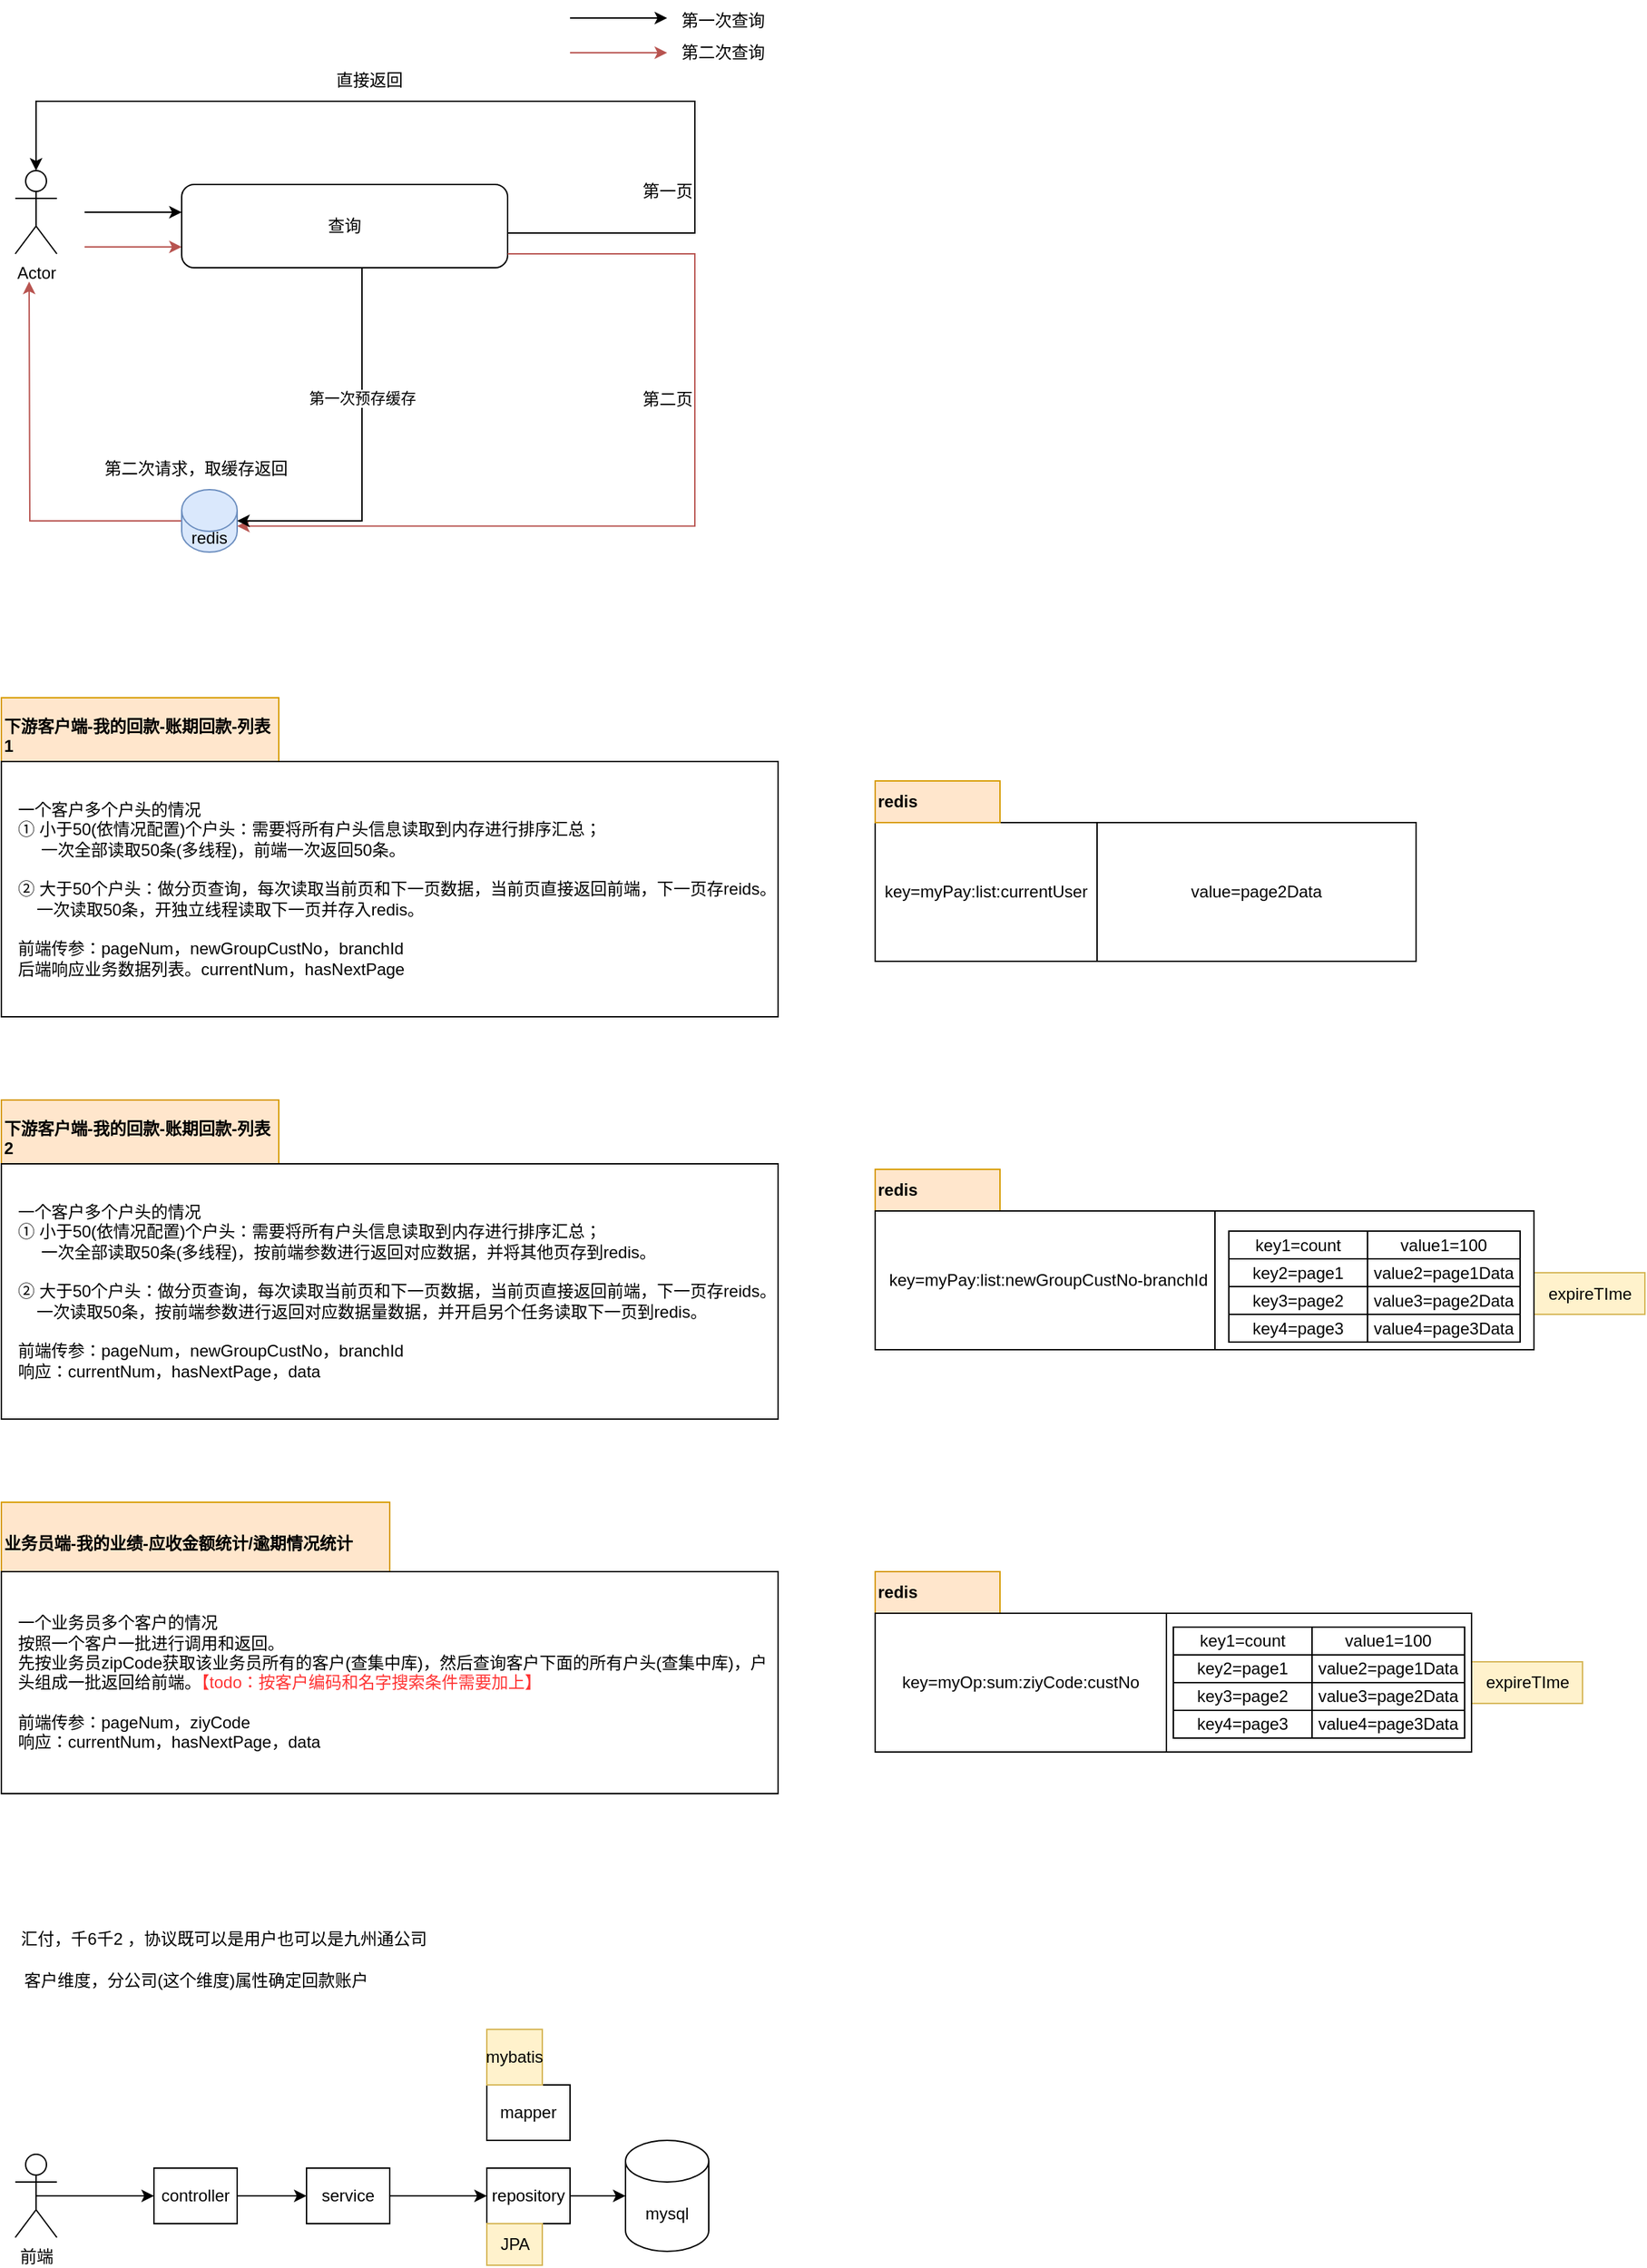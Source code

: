 <mxfile version="22.1.17" type="github">
  <diagram name="第 1 页" id="prlNxFJ4VGk4BH8smg3V">
    <mxGraphModel dx="1221" dy="618" grid="1" gridSize="10" guides="1" tooltips="1" connect="1" arrows="1" fold="1" page="1" pageScale="1" pageWidth="827" pageHeight="1169" math="0" shadow="0">
      <root>
        <mxCell id="0" />
        <mxCell id="1" parent="0" />
        <mxCell id="M1unlP2csWILqM62MqzR-1" value="expireTIme" style="text;html=1;align=center;verticalAlign=middle;resizable=0;points=[];autosize=1;strokeColor=#d6b656;fillColor=#fff2cc;" vertex="1" parent="1">
          <mxGeometry x="1125" y="1094.5" width="80" height="30" as="geometry" />
        </mxCell>
        <mxCell id="M1unlP2csWILqM62MqzR-2" value="expireTIme" style="text;html=1;align=center;verticalAlign=middle;resizable=0;points=[];autosize=1;strokeColor=#d6b656;fillColor=#fff2cc;" vertex="1" parent="1">
          <mxGeometry x="1080" y="1375" width="80" height="30" as="geometry" />
        </mxCell>
        <mxCell id="gqGO8S_ijtVeU8LpyEHo-77" value="&lt;b&gt;redis&lt;/b&gt;" style="rounded=0;whiteSpace=wrap;html=1;align=left;fillColor=#ffe6cc;strokeColor=#d79b00;" parent="1" vertex="1">
          <mxGeometry x="650" y="1310" width="90" height="30" as="geometry" />
        </mxCell>
        <mxCell id="gqGO8S_ijtVeU8LpyEHo-76" value="&lt;b&gt;redis&lt;/b&gt;" style="rounded=0;whiteSpace=wrap;html=1;align=left;fillColor=#ffe6cc;strokeColor=#d79b00;" parent="1" vertex="1">
          <mxGeometry x="650" y="1020" width="90" height="30" as="geometry" />
        </mxCell>
        <mxCell id="gqGO8S_ijtVeU8LpyEHo-1" value="Actor" style="shape=umlActor;verticalLabelPosition=bottom;verticalAlign=top;html=1;outlineConnect=0;" parent="1" vertex="1">
          <mxGeometry x="30" y="300" width="30" height="60" as="geometry" />
        </mxCell>
        <mxCell id="gqGO8S_ijtVeU8LpyEHo-2" value="" style="endArrow=classic;html=1;rounded=0;" parent="1" edge="1">
          <mxGeometry width="50" height="50" relative="1" as="geometry">
            <mxPoint x="80" y="330" as="sourcePoint" />
            <mxPoint x="150" y="330" as="targetPoint" />
          </mxGeometry>
        </mxCell>
        <mxCell id="gqGO8S_ijtVeU8LpyEHo-3" value="第一页" style="text;html=1;align=center;verticalAlign=middle;resizable=0;points=[];autosize=1;strokeColor=none;fillColor=none;" parent="1" vertex="1">
          <mxGeometry x="470" y="300" width="60" height="30" as="geometry" />
        </mxCell>
        <mxCell id="gqGO8S_ijtVeU8LpyEHo-4" style="edgeStyle=orthogonalEdgeStyle;rounded=0;orthogonalLoop=1;jettySize=auto;html=1;fillColor=#f8cecc;strokeColor=#b85450;" parent="1" source="gqGO8S_ijtVeU8LpyEHo-5" edge="1">
          <mxGeometry relative="1" as="geometry">
            <mxPoint x="40" y="380" as="targetPoint" />
          </mxGeometry>
        </mxCell>
        <mxCell id="gqGO8S_ijtVeU8LpyEHo-5" value="redis" style="shape=cylinder3;whiteSpace=wrap;html=1;boundedLbl=1;backgroundOutline=1;size=15;fillColor=#dae8fc;strokeColor=#6c8ebf;" parent="1" vertex="1">
          <mxGeometry x="150" y="530" width="40" height="45" as="geometry" />
        </mxCell>
        <mxCell id="gqGO8S_ijtVeU8LpyEHo-7" value="直接返回" style="text;html=1;align=center;verticalAlign=middle;resizable=0;points=[];autosize=1;strokeColor=none;fillColor=none;" parent="1" vertex="1">
          <mxGeometry x="250" y="220" width="70" height="30" as="geometry" />
        </mxCell>
        <mxCell id="gqGO8S_ijtVeU8LpyEHo-8" value="第二次请求，取缓存返回" style="text;html=1;align=center;verticalAlign=middle;resizable=0;points=[];autosize=1;strokeColor=none;fillColor=none;" parent="1" vertex="1">
          <mxGeometry x="80" y="500" width="160" height="30" as="geometry" />
        </mxCell>
        <mxCell id="gqGO8S_ijtVeU8LpyEHo-9" style="edgeStyle=orthogonalEdgeStyle;rounded=0;orthogonalLoop=1;jettySize=auto;html=1;fillColor=#f8cecc;strokeColor=#b85450;" parent="1" edge="1">
          <mxGeometry relative="1" as="geometry">
            <mxPoint x="80" y="355" as="sourcePoint" />
            <mxPoint x="150" y="355" as="targetPoint" />
            <Array as="points">
              <mxPoint x="90" y="355" />
              <mxPoint x="90" y="355" />
            </Array>
          </mxGeometry>
        </mxCell>
        <mxCell id="gqGO8S_ijtVeU8LpyEHo-10" value="查询" style="rounded=1;whiteSpace=wrap;html=1;" parent="1" vertex="1">
          <mxGeometry x="150" y="310" width="235" height="60" as="geometry" />
        </mxCell>
        <mxCell id="gqGO8S_ijtVeU8LpyEHo-11" style="edgeStyle=orthogonalEdgeStyle;rounded=0;orthogonalLoop=1;jettySize=auto;html=1;entryX=0.5;entryY=0;entryDx=0;entryDy=0;entryPerimeter=0;" parent="1" source="gqGO8S_ijtVeU8LpyEHo-10" target="gqGO8S_ijtVeU8LpyEHo-1" edge="1">
          <mxGeometry relative="1" as="geometry">
            <mxPoint x="520" y="300" as="targetPoint" />
            <Array as="points">
              <mxPoint x="520" y="345" />
              <mxPoint x="520" y="250" />
              <mxPoint x="45" y="250" />
            </Array>
          </mxGeometry>
        </mxCell>
        <mxCell id="gqGO8S_ijtVeU8LpyEHo-12" style="edgeStyle=orthogonalEdgeStyle;rounded=0;orthogonalLoop=1;jettySize=auto;html=1;entryX=1;entryY=0;entryDx=0;entryDy=26.25;entryPerimeter=0;fillColor=#f8cecc;strokeColor=#b85450;" parent="1" source="gqGO8S_ijtVeU8LpyEHo-10" target="gqGO8S_ijtVeU8LpyEHo-5" edge="1">
          <mxGeometry relative="1" as="geometry">
            <Array as="points">
              <mxPoint x="520" y="360" />
              <mxPoint x="520" y="556" />
            </Array>
          </mxGeometry>
        </mxCell>
        <mxCell id="gqGO8S_ijtVeU8LpyEHo-13" style="edgeStyle=orthogonalEdgeStyle;rounded=0;orthogonalLoop=1;jettySize=auto;html=1;entryX=1;entryY=0.5;entryDx=0;entryDy=0;entryPerimeter=0;" parent="1" source="gqGO8S_ijtVeU8LpyEHo-10" target="gqGO8S_ijtVeU8LpyEHo-5" edge="1">
          <mxGeometry relative="1" as="geometry">
            <Array as="points">
              <mxPoint x="280" y="553" />
            </Array>
          </mxGeometry>
        </mxCell>
        <mxCell id="gqGO8S_ijtVeU8LpyEHo-14" value="第一次预存缓存" style="edgeLabel;html=1;align=center;verticalAlign=middle;resizable=0;points=[];" parent="gqGO8S_ijtVeU8LpyEHo-13" vertex="1" connectable="0">
          <mxGeometry x="-0.312" relative="1" as="geometry">
            <mxPoint as="offset" />
          </mxGeometry>
        </mxCell>
        <mxCell id="gqGO8S_ijtVeU8LpyEHo-15" value="第二页" style="text;html=1;align=center;verticalAlign=middle;resizable=0;points=[];autosize=1;strokeColor=none;fillColor=none;" parent="1" vertex="1">
          <mxGeometry x="470" y="450" width="60" height="30" as="geometry" />
        </mxCell>
        <mxCell id="gqGO8S_ijtVeU8LpyEHo-16" value="" style="endArrow=classic;html=1;rounded=0;" parent="1" edge="1">
          <mxGeometry width="50" height="50" relative="1" as="geometry">
            <mxPoint x="430" y="190" as="sourcePoint" />
            <mxPoint x="500" y="190" as="targetPoint" />
          </mxGeometry>
        </mxCell>
        <mxCell id="gqGO8S_ijtVeU8LpyEHo-17" style="edgeStyle=orthogonalEdgeStyle;rounded=0;orthogonalLoop=1;jettySize=auto;html=1;fillColor=#f8cecc;strokeColor=#b85450;" parent="1" edge="1">
          <mxGeometry relative="1" as="geometry">
            <mxPoint x="440" y="215" as="sourcePoint" />
            <mxPoint x="500" y="215" as="targetPoint" />
            <Array as="points">
              <mxPoint x="430" y="215" />
              <mxPoint x="430" y="215" />
            </Array>
          </mxGeometry>
        </mxCell>
        <mxCell id="gqGO8S_ijtVeU8LpyEHo-18" value="第一次查询" style="text;html=1;align=center;verticalAlign=middle;resizable=0;points=[];autosize=1;strokeColor=none;fillColor=none;" parent="1" vertex="1">
          <mxGeometry x="500" y="177" width="80" height="30" as="geometry" />
        </mxCell>
        <mxCell id="gqGO8S_ijtVeU8LpyEHo-19" value="第二次查询" style="text;html=1;align=center;verticalAlign=middle;resizable=0;points=[];autosize=1;strokeColor=none;fillColor=none;" parent="1" vertex="1">
          <mxGeometry x="500" y="200" width="80" height="30" as="geometry" />
        </mxCell>
        <mxCell id="gqGO8S_ijtVeU8LpyEHo-25" value="" style="group" parent="1" vertex="1" connectable="0">
          <mxGeometry x="20" y="680" width="560" height="230" as="geometry" />
        </mxCell>
        <mxCell id="gqGO8S_ijtVeU8LpyEHo-26" value="" style="group" parent="gqGO8S_ijtVeU8LpyEHo-25" vertex="1" connectable="0">
          <mxGeometry width="560" height="230.0" as="geometry" />
        </mxCell>
        <mxCell id="gqGO8S_ijtVeU8LpyEHo-20" value="&lt;b&gt;下游客户端-我的回款-账期回款-列表1&lt;br&gt;&lt;/b&gt;&lt;br&gt;" style="text;html=1;strokeColor=#d79b00;fillColor=#ffe6cc;align=left;verticalAlign=middle;whiteSpace=wrap;rounded=0;" parent="gqGO8S_ijtVeU8LpyEHo-26" vertex="1">
          <mxGeometry width="200" height="69" as="geometry" />
        </mxCell>
        <mxCell id="gqGO8S_ijtVeU8LpyEHo-23" value="" style="rounded=0;whiteSpace=wrap;html=1;" parent="gqGO8S_ijtVeU8LpyEHo-26" vertex="1">
          <mxGeometry y="46" width="560" height="184" as="geometry" />
        </mxCell>
        <mxCell id="gqGO8S_ijtVeU8LpyEHo-27" value="一个客户多个户头的情况&lt;br&gt;① 小于50(依情况配置)个户头：需要将所有户头信息读取到内存进行排序汇总；&lt;br&gt;&amp;nbsp; &amp;nbsp; &amp;nbsp;一次全部读取50条(多线程)，前端一次返回50条。&lt;br&gt;&lt;br&gt;② 大于50个户头：做分页查询，每次读取当前页和下一页数据，当前页直接返回前端，下一页存reids。&lt;br&gt;&amp;nbsp; &amp;nbsp; 一次读取50条，开独立线程读取下一页并存入redis。&lt;br&gt;&lt;br&gt;前端传参：pageNum，newGroupCustNo，branchId&lt;br&gt;后端响应业务数据列表。currentNum，hasNextPage" style="text;html=1;strokeColor=none;fillColor=none;align=left;verticalAlign=middle;whiteSpace=wrap;rounded=0;" parent="gqGO8S_ijtVeU8LpyEHo-26" vertex="1">
          <mxGeometry x="10" y="57.5" width="550" height="161" as="geometry" />
        </mxCell>
        <mxCell id="gqGO8S_ijtVeU8LpyEHo-33" value="" style="group" parent="1" vertex="1" connectable="0">
          <mxGeometry x="20" y="1260" width="560" height="210" as="geometry" />
        </mxCell>
        <mxCell id="gqGO8S_ijtVeU8LpyEHo-30" value="&lt;b&gt;业务员端-我的业绩-应收金额统计/逾期情况统计&lt;/b&gt;" style="text;html=1;strokeColor=#d79b00;fillColor=#ffe6cc;align=left;verticalAlign=middle;whiteSpace=wrap;rounded=0;" parent="gqGO8S_ijtVeU8LpyEHo-33" vertex="1">
          <mxGeometry width="280" height="60" as="geometry" />
        </mxCell>
        <mxCell id="gqGO8S_ijtVeU8LpyEHo-29" value="" style="group" parent="gqGO8S_ijtVeU8LpyEHo-33" vertex="1" connectable="0">
          <mxGeometry y="10" width="560" height="200" as="geometry" />
        </mxCell>
        <mxCell id="gqGO8S_ijtVeU8LpyEHo-31" value="" style="rounded=0;whiteSpace=wrap;html=1;" parent="gqGO8S_ijtVeU8LpyEHo-29" vertex="1">
          <mxGeometry y="40" width="560" height="160" as="geometry" />
        </mxCell>
        <mxCell id="gqGO8S_ijtVeU8LpyEHo-32" value="&lt;br&gt;一个业务员多个客户的情况&lt;br&gt;按照一个客户一批进行调用和返回。&lt;br&gt;先按业务员zipCode获取该业务员所有的客户(查集中库)，然后查询客户下面的所有户头(查集中库)，户头组成一批返回给前端。&lt;font color=&quot;#ff3333&quot;&gt;【todo：按客户编码和名字搜索条件需要加上】&lt;/font&gt;&lt;br&gt;&lt;br&gt;前端传参：pageNum，ziyCode&lt;br&gt;响应：currentNum，hasNextPage，data&lt;br&gt;&amp;nbsp;" style="text;html=1;strokeColor=none;fillColor=none;align=left;verticalAlign=middle;whiteSpace=wrap;rounded=0;" parent="gqGO8S_ijtVeU8LpyEHo-29" vertex="1">
          <mxGeometry x="10" y="50" width="550" height="140" as="geometry" />
        </mxCell>
        <mxCell id="gqGO8S_ijtVeU8LpyEHo-50" value="key=myPay:list:currentUser" style="rounded=0;whiteSpace=wrap;html=1;" parent="1" vertex="1">
          <mxGeometry x="650" y="770" width="160" height="100" as="geometry" />
        </mxCell>
        <mxCell id="gqGO8S_ijtVeU8LpyEHo-51" value="value=page2Data" style="rounded=0;whiteSpace=wrap;html=1;" parent="1" vertex="1">
          <mxGeometry x="810" y="770" width="230" height="100" as="geometry" />
        </mxCell>
        <mxCell id="gqGO8S_ijtVeU8LpyEHo-60" value="" style="group" parent="1" vertex="1" connectable="0">
          <mxGeometry x="20" y="970" width="560" height="230" as="geometry" />
        </mxCell>
        <mxCell id="gqGO8S_ijtVeU8LpyEHo-61" value="" style="group" parent="gqGO8S_ijtVeU8LpyEHo-60" vertex="1" connectable="0">
          <mxGeometry width="560" height="230.0" as="geometry" />
        </mxCell>
        <mxCell id="gqGO8S_ijtVeU8LpyEHo-62" value="&lt;b&gt;下游客户端-我的回款-账期回款-列表2&lt;br&gt;&lt;/b&gt;&lt;br&gt;" style="text;html=1;strokeColor=#d79b00;fillColor=#ffe6cc;align=left;verticalAlign=middle;whiteSpace=wrap;rounded=0;" parent="gqGO8S_ijtVeU8LpyEHo-61" vertex="1">
          <mxGeometry width="200" height="69" as="geometry" />
        </mxCell>
        <mxCell id="gqGO8S_ijtVeU8LpyEHo-63" value="" style="rounded=0;whiteSpace=wrap;html=1;" parent="gqGO8S_ijtVeU8LpyEHo-61" vertex="1">
          <mxGeometry y="46" width="560" height="184" as="geometry" />
        </mxCell>
        <mxCell id="gqGO8S_ijtVeU8LpyEHo-64" value="一个客户多个户头的情况&lt;br&gt;① 小于50(依情况配置)个户头：需要将所有户头信息读取到内存进行排序汇总；&lt;br&gt;&amp;nbsp; &amp;nbsp; &amp;nbsp;一次全部读取50条(多线程)，按前端参数进行返回对应数据，并将其他页存到redis。&lt;br&gt;&lt;br&gt;② 大于50个户头：做分页查询，每次读取当前页和下一页数据，当前页直接返回前端，下一页存reids。&lt;br&gt;&amp;nbsp; &amp;nbsp; 一次读取50条，按前端参数进行返回对应数据量数据，并开启另个任务读取下一页到redis。&lt;br&gt;&lt;br&gt;前端传参：pageNum，newGroupCustNo，branchId&lt;br&gt;响应：currentNum，hasNextPage，data" style="text;html=1;strokeColor=none;fillColor=none;align=left;verticalAlign=middle;whiteSpace=wrap;rounded=0;" parent="gqGO8S_ijtVeU8LpyEHo-61" vertex="1">
          <mxGeometry x="10" y="57.5" width="550" height="161" as="geometry" />
        </mxCell>
        <mxCell id="gqGO8S_ijtVeU8LpyEHo-65" value="key=myPay:list:newGroupCustNo-branchId" style="rounded=0;whiteSpace=wrap;html=1;" parent="1" vertex="1">
          <mxGeometry x="650" y="1050" width="250" height="100" as="geometry" />
        </mxCell>
        <mxCell id="gqGO8S_ijtVeU8LpyEHo-66" value="" style="rounded=0;whiteSpace=wrap;html=1;" parent="1" vertex="1">
          <mxGeometry x="895" y="1050" width="230" height="100" as="geometry" />
        </mxCell>
        <mxCell id="gqGO8S_ijtVeU8LpyEHo-67" value="key2=page1" style="rounded=0;whiteSpace=wrap;html=1;" parent="1" vertex="1">
          <mxGeometry x="905" y="1084.5" width="100" height="20" as="geometry" />
        </mxCell>
        <mxCell id="gqGO8S_ijtVeU8LpyEHo-68" value="value2=page1Data" style="rounded=0;whiteSpace=wrap;html=1;" parent="1" vertex="1">
          <mxGeometry x="1005" y="1084.5" width="110" height="20" as="geometry" />
        </mxCell>
        <mxCell id="gqGO8S_ijtVeU8LpyEHo-69" value="key3=page2" style="rounded=0;whiteSpace=wrap;html=1;" parent="1" vertex="1">
          <mxGeometry x="905" y="1104.5" width="100" height="20" as="geometry" />
        </mxCell>
        <mxCell id="gqGO8S_ijtVeU8LpyEHo-70" value="value3=page2Data" style="rounded=0;whiteSpace=wrap;html=1;" parent="1" vertex="1">
          <mxGeometry x="1005" y="1104.5" width="110" height="20" as="geometry" />
        </mxCell>
        <mxCell id="gqGO8S_ijtVeU8LpyEHo-71" value="key4=page3" style="rounded=0;whiteSpace=wrap;html=1;" parent="1" vertex="1">
          <mxGeometry x="905" y="1124.5" width="100" height="20" as="geometry" />
        </mxCell>
        <mxCell id="gqGO8S_ijtVeU8LpyEHo-72" value="value4=page3Data" style="rounded=0;whiteSpace=wrap;html=1;" parent="1" vertex="1">
          <mxGeometry x="1005" y="1124.5" width="110" height="20" as="geometry" />
        </mxCell>
        <mxCell id="gqGO8S_ijtVeU8LpyEHo-74" value="key=myOp:sum:ziyCode:custNo" style="rounded=0;whiteSpace=wrap;html=1;" parent="1" vertex="1">
          <mxGeometry x="650" y="1340" width="210" height="100" as="geometry" />
        </mxCell>
        <mxCell id="gqGO8S_ijtVeU8LpyEHo-75" value="" style="rounded=0;whiteSpace=wrap;html=1;" parent="1" vertex="1">
          <mxGeometry x="860" y="1340" width="220" height="100" as="geometry" />
        </mxCell>
        <mxCell id="gqGO8S_ijtVeU8LpyEHo-78" value="&lt;b&gt;redis&lt;/b&gt;" style="rounded=0;whiteSpace=wrap;html=1;align=left;fillColor=#ffe6cc;strokeColor=#d79b00;" parent="1" vertex="1">
          <mxGeometry x="650" y="740" width="90" height="30" as="geometry" />
        </mxCell>
        <mxCell id="gqGO8S_ijtVeU8LpyEHo-80" value="汇付，千6千2 ，协议既可以是用户也可以是九州通公司" style="text;html=1;align=center;verticalAlign=middle;resizable=0;points=[];autosize=1;strokeColor=none;fillColor=none;" parent="1" vertex="1">
          <mxGeometry x="20" y="1560" width="320" height="30" as="geometry" />
        </mxCell>
        <mxCell id="gqGO8S_ijtVeU8LpyEHo-81" value="客户维度，分公司(这个维度)属性确定回款账户" style="text;html=1;align=center;verticalAlign=middle;resizable=0;points=[];autosize=1;strokeColor=none;fillColor=none;" parent="1" vertex="1">
          <mxGeometry x="25" y="1590" width="270" height="30" as="geometry" />
        </mxCell>
        <mxCell id="gqGO8S_ijtVeU8LpyEHo-89" style="edgeStyle=orthogonalEdgeStyle;rounded=0;orthogonalLoop=1;jettySize=auto;html=1;" parent="1" source="gqGO8S_ijtVeU8LpyEHo-83" edge="1">
          <mxGeometry relative="1" as="geometry">
            <mxPoint x="240" y="1760" as="targetPoint" />
          </mxGeometry>
        </mxCell>
        <mxCell id="gqGO8S_ijtVeU8LpyEHo-83" value="controller" style="whiteSpace=wrap;html=1;" parent="1" vertex="1">
          <mxGeometry x="130" y="1740" width="60" height="40" as="geometry" />
        </mxCell>
        <mxCell id="gqGO8S_ijtVeU8LpyEHo-85" style="edgeStyle=orthogonalEdgeStyle;rounded=0;orthogonalLoop=1;jettySize=auto;html=1;exitX=0.5;exitY=0.5;exitDx=0;exitDy=0;exitPerimeter=0;entryX=0;entryY=0.5;entryDx=0;entryDy=0;" parent="1" source="gqGO8S_ijtVeU8LpyEHo-84" target="gqGO8S_ijtVeU8LpyEHo-83" edge="1">
          <mxGeometry relative="1" as="geometry" />
        </mxCell>
        <mxCell id="gqGO8S_ijtVeU8LpyEHo-84" value="前端" style="shape=umlActor;verticalLabelPosition=bottom;verticalAlign=top;html=1;outlineConnect=0;" parent="1" vertex="1">
          <mxGeometry x="30" y="1730" width="30" height="60" as="geometry" />
        </mxCell>
        <mxCell id="gqGO8S_ijtVeU8LpyEHo-92" style="edgeStyle=orthogonalEdgeStyle;rounded=0;orthogonalLoop=1;jettySize=auto;html=1;entryX=0;entryY=0.5;entryDx=0;entryDy=0;" parent="1" source="gqGO8S_ijtVeU8LpyEHo-90" target="gqGO8S_ijtVeU8LpyEHo-91" edge="1">
          <mxGeometry relative="1" as="geometry" />
        </mxCell>
        <mxCell id="gqGO8S_ijtVeU8LpyEHo-90" value="service" style="whiteSpace=wrap;html=1;" parent="1" vertex="1">
          <mxGeometry x="240" y="1740" width="60" height="40" as="geometry" />
        </mxCell>
        <mxCell id="gqGO8S_ijtVeU8LpyEHo-94" style="edgeStyle=orthogonalEdgeStyle;rounded=0;orthogonalLoop=1;jettySize=auto;html=1;" parent="1" source="gqGO8S_ijtVeU8LpyEHo-91" edge="1">
          <mxGeometry relative="1" as="geometry">
            <mxPoint x="470" y="1760" as="targetPoint" />
          </mxGeometry>
        </mxCell>
        <mxCell id="gqGO8S_ijtVeU8LpyEHo-91" value="repository" style="whiteSpace=wrap;html=1;" parent="1" vertex="1">
          <mxGeometry x="370" y="1740" width="60" height="40" as="geometry" />
        </mxCell>
        <mxCell id="gqGO8S_ijtVeU8LpyEHo-93" value="mapper" style="whiteSpace=wrap;html=1;" parent="1" vertex="1">
          <mxGeometry x="370" y="1680" width="60" height="40" as="geometry" />
        </mxCell>
        <mxCell id="gqGO8S_ijtVeU8LpyEHo-95" value="mysql" style="shape=cylinder3;whiteSpace=wrap;html=1;boundedLbl=1;backgroundOutline=1;size=15;" parent="1" vertex="1">
          <mxGeometry x="470" y="1720" width="60" height="80" as="geometry" />
        </mxCell>
        <mxCell id="gqGO8S_ijtVeU8LpyEHo-96" value="JPA" style="text;html=1;align=center;verticalAlign=middle;resizable=0;points=[];autosize=1;strokeColor=#d6b656;fillColor=#fff2cc;" parent="1" vertex="1">
          <mxGeometry x="370" y="1780" width="40" height="30" as="geometry" />
        </mxCell>
        <mxCell id="gqGO8S_ijtVeU8LpyEHo-97" value="mybatis" style="rounded=0;whiteSpace=wrap;html=1;fillColor=#fff2cc;strokeColor=#d6b656;" parent="1" vertex="1">
          <mxGeometry x="370" y="1640" width="40" height="40" as="geometry" />
        </mxCell>
        <mxCell id="gqGO8S_ijtVeU8LpyEHo-106" value="key1=count" style="rounded=0;whiteSpace=wrap;html=1;" parent="1" vertex="1">
          <mxGeometry x="905" y="1064.5" width="100" height="20" as="geometry" />
        </mxCell>
        <mxCell id="gqGO8S_ijtVeU8LpyEHo-107" value="value1=100" style="rounded=0;whiteSpace=wrap;html=1;" parent="1" vertex="1">
          <mxGeometry x="1005" y="1064.5" width="110" height="20" as="geometry" />
        </mxCell>
        <mxCell id="M1unlP2csWILqM62MqzR-3" value="key2=page1" style="rounded=0;whiteSpace=wrap;html=1;" vertex="1" parent="1">
          <mxGeometry x="865" y="1370" width="100" height="20" as="geometry" />
        </mxCell>
        <mxCell id="M1unlP2csWILqM62MqzR-4" value="value2=page1Data" style="rounded=0;whiteSpace=wrap;html=1;" vertex="1" parent="1">
          <mxGeometry x="965" y="1370" width="110" height="20" as="geometry" />
        </mxCell>
        <mxCell id="M1unlP2csWILqM62MqzR-5" value="key3=page2" style="rounded=0;whiteSpace=wrap;html=1;" vertex="1" parent="1">
          <mxGeometry x="865" y="1390" width="100" height="20" as="geometry" />
        </mxCell>
        <mxCell id="M1unlP2csWILqM62MqzR-6" value="value3=page2Data" style="rounded=0;whiteSpace=wrap;html=1;" vertex="1" parent="1">
          <mxGeometry x="965" y="1390" width="110" height="20" as="geometry" />
        </mxCell>
        <mxCell id="M1unlP2csWILqM62MqzR-7" value="key4=page3" style="rounded=0;whiteSpace=wrap;html=1;" vertex="1" parent="1">
          <mxGeometry x="865" y="1410" width="100" height="20" as="geometry" />
        </mxCell>
        <mxCell id="M1unlP2csWILqM62MqzR-8" value="value4=page3Data" style="rounded=0;whiteSpace=wrap;html=1;" vertex="1" parent="1">
          <mxGeometry x="965" y="1410" width="110" height="20" as="geometry" />
        </mxCell>
        <mxCell id="M1unlP2csWILqM62MqzR-9" value="key1=count" style="rounded=0;whiteSpace=wrap;html=1;" vertex="1" parent="1">
          <mxGeometry x="865" y="1350" width="100" height="20" as="geometry" />
        </mxCell>
        <mxCell id="M1unlP2csWILqM62MqzR-10" value="value1=100" style="rounded=0;whiteSpace=wrap;html=1;" vertex="1" parent="1">
          <mxGeometry x="965" y="1350" width="110" height="20" as="geometry" />
        </mxCell>
      </root>
    </mxGraphModel>
  </diagram>
</mxfile>
